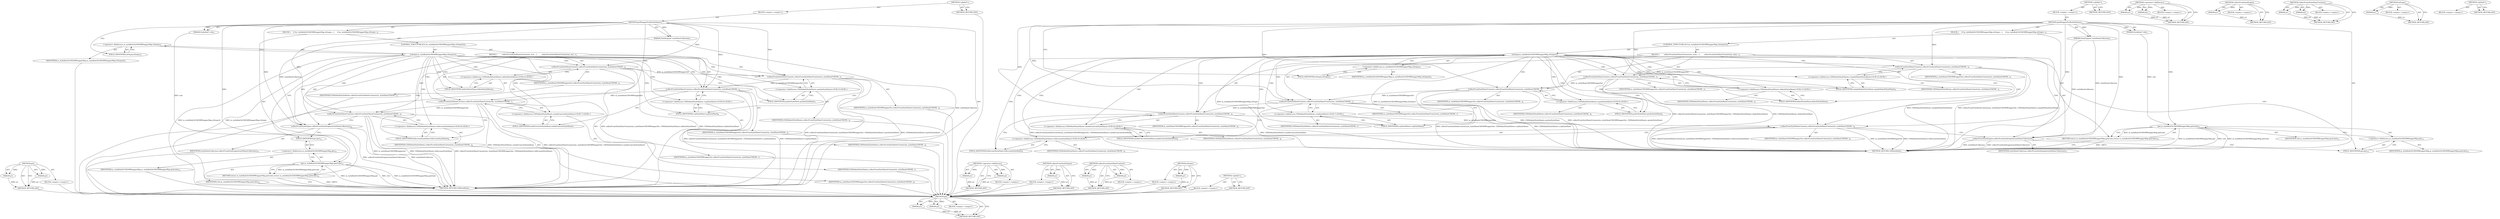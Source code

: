 digraph "&lt;global&gt;" {
vulnerable_97 [label=<(METHOD,get)>];
vulnerable_98 [label=<(PARAM,p1)>];
vulnerable_99 [label=<(PARAM,p2)>];
vulnerable_100 [label=<(BLOCK,&lt;empty&gt;,&lt;empty&gt;)>];
vulnerable_101 [label=<(METHOD_RETURN,ANY)>];
vulnerable_6 [label=<(METHOD,&lt;global&gt;)<SUB>1</SUB>>];
vulnerable_7 [label=<(BLOCK,&lt;empty&gt;,&lt;empty&gt;)<SUB>1</SUB>>];
vulnerable_8 [label=<(METHOD,getWrapperForRuleInSheets)<SUB>1</SUB>>];
vulnerable_9 [label=<(PARAM,StyleRule* rule)<SUB>1</SUB>>];
vulnerable_10 [label=<(PARAM,StyleEngine* styleSheetCollection)<SUB>1</SUB>>];
vulnerable_11 [label=<(BLOCK,{
     if (m_styleRuleToCSSOMWrapperMap.isEmpty...,{
     if (m_styleRuleToCSSOMWrapperMap.isEmpty...)<SUB>2</SUB>>];
vulnerable_12 [label=<(CONTROL_STRUCTURE,IF,if (m_styleRuleToCSSOMWrapperMap.isEmpty()))<SUB>3</SUB>>];
vulnerable_13 [label=<(isEmpty,m_styleRuleToCSSOMWrapperMap.isEmpty())<SUB>3</SUB>>];
vulnerable_14 [label=<(&lt;operator&gt;.fieldAccess,m_styleRuleToCSSOMWrapperMap.isEmpty)<SUB>3</SUB>>];
vulnerable_15 [label=<(IDENTIFIER,m_styleRuleToCSSOMWrapperMap,m_styleRuleToCSSOMWrapperMap.isEmpty())<SUB>3</SUB>>];
vulnerable_16 [label=<(FIELD_IDENTIFIER,isEmpty,isEmpty)<SUB>3</SUB>>];
vulnerable_17 [label=<(BLOCK,{
        collectFromStyleSheetContents(m_style...,{
        collectFromStyleSheetContents(m_style...)<SUB>3</SUB>>];
vulnerable_18 [label=<(collectFromStyleSheetContents,collectFromStyleSheetContents(m_styleSheetCSSOM...)<SUB>4</SUB>>];
vulnerable_19 [label=<(IDENTIFIER,m_styleSheetCSSOMWrapperSet,collectFromStyleSheetContents(m_styleSheetCSSOM...)<SUB>4</SUB>>];
vulnerable_20 [label="<(&lt;operator&gt;.fieldAccess,CSSDefaultStyleSheets::simpleDefaultStyleSheet)<SUB>4</SUB>>"];
vulnerable_21 [label=<(IDENTIFIER,CSSDefaultStyleSheets,collectFromStyleSheetContents(m_styleSheetCSSOM...)<SUB>4</SUB>>];
vulnerable_22 [label=<(FIELD_IDENTIFIER,simpleDefaultStyleSheet,simpleDefaultStyleSheet)<SUB>4</SUB>>];
vulnerable_23 [label=<(collectFromStyleSheetContents,collectFromStyleSheetContents(m_styleSheetCSSOM...)<SUB>5</SUB>>];
vulnerable_24 [label=<(IDENTIFIER,m_styleSheetCSSOMWrapperSet,collectFromStyleSheetContents(m_styleSheetCSSOM...)<SUB>5</SUB>>];
vulnerable_25 [label="<(&lt;operator&gt;.fieldAccess,CSSDefaultStyleSheets::defaultStyleSheet)<SUB>5</SUB>>"];
vulnerable_26 [label=<(IDENTIFIER,CSSDefaultStyleSheets,collectFromStyleSheetContents(m_styleSheetCSSOM...)<SUB>5</SUB>>];
vulnerable_27 [label=<(FIELD_IDENTIFIER,defaultStyleSheet,defaultStyleSheet)<SUB>5</SUB>>];
vulnerable_28 [label=<(collectFromStyleSheetContents,collectFromStyleSheetContents(m_styleSheetCSSOM...)<SUB>6</SUB>>];
vulnerable_29 [label=<(IDENTIFIER,m_styleSheetCSSOMWrapperSet,collectFromStyleSheetContents(m_styleSheetCSSOM...)<SUB>6</SUB>>];
vulnerable_30 [label="<(&lt;operator&gt;.fieldAccess,CSSDefaultStyleSheets::quirksStyleSheet)<SUB>6</SUB>>"];
vulnerable_31 [label=<(IDENTIFIER,CSSDefaultStyleSheets,collectFromStyleSheetContents(m_styleSheetCSSOM...)<SUB>6</SUB>>];
vulnerable_32 [label=<(FIELD_IDENTIFIER,quirksStyleSheet,quirksStyleSheet)<SUB>6</SUB>>];
vulnerable_33 [label=<(collectFromStyleSheetContents,collectFromStyleSheetContents(m_styleSheetCSSOM...)<SUB>7</SUB>>];
vulnerable_34 [label=<(IDENTIFIER,m_styleSheetCSSOMWrapperSet,collectFromStyleSheetContents(m_styleSheetCSSOM...)<SUB>7</SUB>>];
vulnerable_35 [label="<(&lt;operator&gt;.fieldAccess,CSSDefaultStyleSheets::svgStyleSheet)<SUB>7</SUB>>"];
vulnerable_36 [label=<(IDENTIFIER,CSSDefaultStyleSheets,collectFromStyleSheetContents(m_styleSheetCSSOM...)<SUB>7</SUB>>];
vulnerable_37 [label=<(FIELD_IDENTIFIER,svgStyleSheet,svgStyleSheet)<SUB>7</SUB>>];
vulnerable_38 [label=<(collectFromStyleSheetContents,collectFromStyleSheetContents(m_styleSheetCSSOM...)<SUB>8</SUB>>];
vulnerable_39 [label=<(IDENTIFIER,m_styleSheetCSSOMWrapperSet,collectFromStyleSheetContents(m_styleSheetCSSOM...)<SUB>8</SUB>>];
vulnerable_40 [label="<(&lt;operator&gt;.fieldAccess,CSSDefaultStyleSheets::mediaControlsStyleSheet)<SUB>8</SUB>>"];
vulnerable_41 [label=<(IDENTIFIER,CSSDefaultStyleSheets,collectFromStyleSheetContents(m_styleSheetCSSOM...)<SUB>8</SUB>>];
vulnerable_42 [label=<(FIELD_IDENTIFIER,mediaControlsStyleSheet,mediaControlsStyleSheet)<SUB>8</SUB>>];
vulnerable_43 [label=<(collectFromStyleSheetContents,collectFromStyleSheetContents(m_styleSheetCSSOM...)<SUB>9</SUB>>];
vulnerable_44 [label=<(IDENTIFIER,m_styleSheetCSSOMWrapperSet,collectFromStyleSheetContents(m_styleSheetCSSOM...)<SUB>9</SUB>>];
vulnerable_45 [label="<(&lt;operator&gt;.fieldAccess,CSSDefaultStyleSheets::fullscreenStyleSheet)<SUB>9</SUB>>"];
vulnerable_46 [label=<(IDENTIFIER,CSSDefaultStyleSheets,collectFromStyleSheetContents(m_styleSheetCSSOM...)<SUB>9</SUB>>];
vulnerable_47 [label=<(FIELD_IDENTIFIER,fullscreenStyleSheet,fullscreenStyleSheet)<SUB>9</SUB>>];
vulnerable_48 [label=<(collectFromStyleEngine,collectFromStyleEngine(styleSheetCollection))<SUB>11</SUB>>];
vulnerable_49 [label=<(IDENTIFIER,styleSheetCollection,collectFromStyleEngine(styleSheetCollection))<SUB>11</SUB>>];
vulnerable_50 [label=<(RETURN,return m_styleRuleToCSSOMWrapperMap.get(rule);,return m_styleRuleToCSSOMWrapperMap.get(rule);)<SUB>13</SUB>>];
vulnerable_51 [label=<(get,m_styleRuleToCSSOMWrapperMap.get(rule))<SUB>13</SUB>>];
vulnerable_52 [label=<(&lt;operator&gt;.fieldAccess,m_styleRuleToCSSOMWrapperMap.get)<SUB>13</SUB>>];
vulnerable_53 [label=<(IDENTIFIER,m_styleRuleToCSSOMWrapperMap,m_styleRuleToCSSOMWrapperMap.get(rule))<SUB>13</SUB>>];
vulnerable_54 [label=<(FIELD_IDENTIFIER,get,get)<SUB>13</SUB>>];
vulnerable_55 [label=<(IDENTIFIER,rule,m_styleRuleToCSSOMWrapperMap.get(rule))<SUB>13</SUB>>];
vulnerable_56 [label=<(METHOD_RETURN,CSSStyleRule)<SUB>1</SUB>>];
vulnerable_58 [label=<(METHOD_RETURN,ANY)<SUB>1</SUB>>];
vulnerable_83 [label=<(METHOD,&lt;operator&gt;.fieldAccess)>];
vulnerable_84 [label=<(PARAM,p1)>];
vulnerable_85 [label=<(PARAM,p2)>];
vulnerable_86 [label=<(BLOCK,&lt;empty&gt;,&lt;empty&gt;)>];
vulnerable_87 [label=<(METHOD_RETURN,ANY)>];
vulnerable_93 [label=<(METHOD,collectFromStyleEngine)>];
vulnerable_94 [label=<(PARAM,p1)>];
vulnerable_95 [label=<(BLOCK,&lt;empty&gt;,&lt;empty&gt;)>];
vulnerable_96 [label=<(METHOD_RETURN,ANY)>];
vulnerable_88 [label=<(METHOD,collectFromStyleSheetContents)>];
vulnerable_89 [label=<(PARAM,p1)>];
vulnerable_90 [label=<(PARAM,p2)>];
vulnerable_91 [label=<(BLOCK,&lt;empty&gt;,&lt;empty&gt;)>];
vulnerable_92 [label=<(METHOD_RETURN,ANY)>];
vulnerable_79 [label=<(METHOD,isEmpty)>];
vulnerable_80 [label=<(PARAM,p1)>];
vulnerable_81 [label=<(BLOCK,&lt;empty&gt;,&lt;empty&gt;)>];
vulnerable_82 [label=<(METHOD_RETURN,ANY)>];
vulnerable_73 [label=<(METHOD,&lt;global&gt;)<SUB>1</SUB>>];
vulnerable_74 [label=<(BLOCK,&lt;empty&gt;,&lt;empty&gt;)>];
vulnerable_75 [label=<(METHOD_RETURN,ANY)>];
fixed_92 [label=<(METHOD,get)>];
fixed_93 [label=<(PARAM,p1)>];
fixed_94 [label=<(PARAM,p2)>];
fixed_95 [label=<(BLOCK,&lt;empty&gt;,&lt;empty&gt;)>];
fixed_96 [label=<(METHOD_RETURN,ANY)>];
fixed_6 [label=<(METHOD,&lt;global&gt;)<SUB>1</SUB>>];
fixed_7 [label=<(BLOCK,&lt;empty&gt;,&lt;empty&gt;)<SUB>1</SUB>>];
fixed_8 [label=<(METHOD,getWrapperForRuleInSheets)<SUB>1</SUB>>];
fixed_9 [label=<(PARAM,StyleRule* rule)<SUB>1</SUB>>];
fixed_10 [label=<(PARAM,StyleEngine* styleSheetCollection)<SUB>1</SUB>>];
fixed_11 [label=<(BLOCK,{
     if (m_styleRuleToCSSOMWrapperMap.isEmpty...,{
     if (m_styleRuleToCSSOMWrapperMap.isEmpty...)<SUB>2</SUB>>];
fixed_12 [label=<(CONTROL_STRUCTURE,IF,if (m_styleRuleToCSSOMWrapperMap.isEmpty()))<SUB>3</SUB>>];
fixed_13 [label=<(isEmpty,m_styleRuleToCSSOMWrapperMap.isEmpty())<SUB>3</SUB>>];
fixed_14 [label=<(&lt;operator&gt;.fieldAccess,m_styleRuleToCSSOMWrapperMap.isEmpty)<SUB>3</SUB>>];
fixed_15 [label=<(IDENTIFIER,m_styleRuleToCSSOMWrapperMap,m_styleRuleToCSSOMWrapperMap.isEmpty())<SUB>3</SUB>>];
fixed_16 [label=<(FIELD_IDENTIFIER,isEmpty,isEmpty)<SUB>3</SUB>>];
fixed_17 [label=<(BLOCK,{
         collectFromStyleSheetContents(m_styl...,{
         collectFromStyleSheetContents(m_styl...)<SUB>3</SUB>>];
fixed_18 [label=<(collectFromStyleSheetContents,collectFromStyleSheetContents(m_styleSheetCSSOM...)<SUB>4</SUB>>];
fixed_19 [label=<(IDENTIFIER,m_styleSheetCSSOMWrapperSet,collectFromStyleSheetContents(m_styleSheetCSSOM...)<SUB>4</SUB>>];
fixed_20 [label="<(&lt;operator&gt;.fieldAccess,CSSDefaultStyleSheets::defaultStyleSheet)<SUB>4</SUB>>"];
fixed_21 [label=<(IDENTIFIER,CSSDefaultStyleSheets,collectFromStyleSheetContents(m_styleSheetCSSOM...)<SUB>4</SUB>>];
fixed_22 [label=<(FIELD_IDENTIFIER,defaultStyleSheet,defaultStyleSheet)<SUB>4</SUB>>];
fixed_23 [label=<(collectFromStyleSheetContents,collectFromStyleSheetContents(m_styleSheetCSSOM...)<SUB>5</SUB>>];
fixed_24 [label=<(IDENTIFIER,m_styleSheetCSSOMWrapperSet,collectFromStyleSheetContents(m_styleSheetCSSOM...)<SUB>5</SUB>>];
fixed_25 [label="<(&lt;operator&gt;.fieldAccess,CSSDefaultStyleSheets::quirksStyleSheet)<SUB>5</SUB>>"];
fixed_26 [label=<(IDENTIFIER,CSSDefaultStyleSheets,collectFromStyleSheetContents(m_styleSheetCSSOM...)<SUB>5</SUB>>];
fixed_27 [label=<(FIELD_IDENTIFIER,quirksStyleSheet,quirksStyleSheet)<SUB>5</SUB>>];
fixed_28 [label=<(collectFromStyleSheetContents,collectFromStyleSheetContents(m_styleSheetCSSOM...)<SUB>6</SUB>>];
fixed_29 [label=<(IDENTIFIER,m_styleSheetCSSOMWrapperSet,collectFromStyleSheetContents(m_styleSheetCSSOM...)<SUB>6</SUB>>];
fixed_30 [label="<(&lt;operator&gt;.fieldAccess,CSSDefaultStyleSheets::svgStyleSheet)<SUB>6</SUB>>"];
fixed_31 [label=<(IDENTIFIER,CSSDefaultStyleSheets,collectFromStyleSheetContents(m_styleSheetCSSOM...)<SUB>6</SUB>>];
fixed_32 [label=<(FIELD_IDENTIFIER,svgStyleSheet,svgStyleSheet)<SUB>6</SUB>>];
fixed_33 [label=<(collectFromStyleSheetContents,collectFromStyleSheetContents(m_styleSheetCSSOM...)<SUB>7</SUB>>];
fixed_34 [label=<(IDENTIFIER,m_styleSheetCSSOMWrapperSet,collectFromStyleSheetContents(m_styleSheetCSSOM...)<SUB>7</SUB>>];
fixed_35 [label="<(&lt;operator&gt;.fieldAccess,CSSDefaultStyleSheets::mediaControlsStyleSheet)<SUB>7</SUB>>"];
fixed_36 [label=<(IDENTIFIER,CSSDefaultStyleSheets,collectFromStyleSheetContents(m_styleSheetCSSOM...)<SUB>7</SUB>>];
fixed_37 [label=<(FIELD_IDENTIFIER,mediaControlsStyleSheet,mediaControlsStyleSheet)<SUB>7</SUB>>];
fixed_38 [label=<(collectFromStyleSheetContents,collectFromStyleSheetContents(m_styleSheetCSSOM...)<SUB>8</SUB>>];
fixed_39 [label=<(IDENTIFIER,m_styleSheetCSSOMWrapperSet,collectFromStyleSheetContents(m_styleSheetCSSOM...)<SUB>8</SUB>>];
fixed_40 [label="<(&lt;operator&gt;.fieldAccess,CSSDefaultStyleSheets::fullscreenStyleSheet)<SUB>8</SUB>>"];
fixed_41 [label=<(IDENTIFIER,CSSDefaultStyleSheets,collectFromStyleSheetContents(m_styleSheetCSSOM...)<SUB>8</SUB>>];
fixed_42 [label=<(FIELD_IDENTIFIER,fullscreenStyleSheet,fullscreenStyleSheet)<SUB>8</SUB>>];
fixed_43 [label=<(collectFromStyleEngine,collectFromStyleEngine(styleSheetCollection))<SUB>10</SUB>>];
fixed_44 [label=<(IDENTIFIER,styleSheetCollection,collectFromStyleEngine(styleSheetCollection))<SUB>10</SUB>>];
fixed_45 [label=<(RETURN,return m_styleRuleToCSSOMWrapperMap.get(rule);,return m_styleRuleToCSSOMWrapperMap.get(rule);)<SUB>12</SUB>>];
fixed_46 [label=<(get,m_styleRuleToCSSOMWrapperMap.get(rule))<SUB>12</SUB>>];
fixed_47 [label=<(&lt;operator&gt;.fieldAccess,m_styleRuleToCSSOMWrapperMap.get)<SUB>12</SUB>>];
fixed_48 [label=<(IDENTIFIER,m_styleRuleToCSSOMWrapperMap,m_styleRuleToCSSOMWrapperMap.get(rule))<SUB>12</SUB>>];
fixed_49 [label=<(FIELD_IDENTIFIER,get,get)<SUB>12</SUB>>];
fixed_50 [label=<(IDENTIFIER,rule,m_styleRuleToCSSOMWrapperMap.get(rule))<SUB>12</SUB>>];
fixed_51 [label=<(METHOD_RETURN,CSSStyleRule)<SUB>1</SUB>>];
fixed_53 [label=<(METHOD_RETURN,ANY)<SUB>1</SUB>>];
fixed_78 [label=<(METHOD,&lt;operator&gt;.fieldAccess)>];
fixed_79 [label=<(PARAM,p1)>];
fixed_80 [label=<(PARAM,p2)>];
fixed_81 [label=<(BLOCK,&lt;empty&gt;,&lt;empty&gt;)>];
fixed_82 [label=<(METHOD_RETURN,ANY)>];
fixed_88 [label=<(METHOD,collectFromStyleEngine)>];
fixed_89 [label=<(PARAM,p1)>];
fixed_90 [label=<(BLOCK,&lt;empty&gt;,&lt;empty&gt;)>];
fixed_91 [label=<(METHOD_RETURN,ANY)>];
fixed_83 [label=<(METHOD,collectFromStyleSheetContents)>];
fixed_84 [label=<(PARAM,p1)>];
fixed_85 [label=<(PARAM,p2)>];
fixed_86 [label=<(BLOCK,&lt;empty&gt;,&lt;empty&gt;)>];
fixed_87 [label=<(METHOD_RETURN,ANY)>];
fixed_74 [label=<(METHOD,isEmpty)>];
fixed_75 [label=<(PARAM,p1)>];
fixed_76 [label=<(BLOCK,&lt;empty&gt;,&lt;empty&gt;)>];
fixed_77 [label=<(METHOD_RETURN,ANY)>];
fixed_68 [label=<(METHOD,&lt;global&gt;)<SUB>1</SUB>>];
fixed_69 [label=<(BLOCK,&lt;empty&gt;,&lt;empty&gt;)>];
fixed_70 [label=<(METHOD_RETURN,ANY)>];
vulnerable_97 -> vulnerable_98  [key=0, label="AST: "];
vulnerable_97 -> vulnerable_98  [key=1, label="DDG: "];
vulnerable_97 -> vulnerable_100  [key=0, label="AST: "];
vulnerable_97 -> vulnerable_99  [key=0, label="AST: "];
vulnerable_97 -> vulnerable_99  [key=1, label="DDG: "];
vulnerable_97 -> vulnerable_101  [key=0, label="AST: "];
vulnerable_97 -> vulnerable_101  [key=1, label="CFG: "];
vulnerable_98 -> vulnerable_101  [key=0, label="DDG: p1"];
vulnerable_99 -> vulnerable_101  [key=0, label="DDG: p2"];
vulnerable_6 -> vulnerable_7  [key=0, label="AST: "];
vulnerable_6 -> vulnerable_58  [key=0, label="AST: "];
vulnerable_6 -> vulnerable_58  [key=1, label="CFG: "];
vulnerable_7 -> vulnerable_8  [key=0, label="AST: "];
vulnerable_8 -> vulnerable_9  [key=0, label="AST: "];
vulnerable_8 -> vulnerable_9  [key=1, label="DDG: "];
vulnerable_8 -> vulnerable_10  [key=0, label="AST: "];
vulnerable_8 -> vulnerable_10  [key=1, label="DDG: "];
vulnerable_8 -> vulnerable_11  [key=0, label="AST: "];
vulnerable_8 -> vulnerable_56  [key=0, label="AST: "];
vulnerable_8 -> vulnerable_16  [key=0, label="CFG: "];
vulnerable_8 -> vulnerable_51  [key=0, label="DDG: "];
vulnerable_8 -> vulnerable_18  [key=0, label="DDG: "];
vulnerable_8 -> vulnerable_23  [key=0, label="DDG: "];
vulnerable_8 -> vulnerable_28  [key=0, label="DDG: "];
vulnerable_8 -> vulnerable_33  [key=0, label="DDG: "];
vulnerable_8 -> vulnerable_38  [key=0, label="DDG: "];
vulnerable_8 -> vulnerable_43  [key=0, label="DDG: "];
vulnerable_8 -> vulnerable_48  [key=0, label="DDG: "];
vulnerable_9 -> vulnerable_51  [key=0, label="DDG: rule"];
vulnerable_10 -> vulnerable_56  [key=0, label="DDG: styleSheetCollection"];
vulnerable_10 -> vulnerable_48  [key=0, label="DDG: styleSheetCollection"];
vulnerable_11 -> vulnerable_12  [key=0, label="AST: "];
vulnerable_11 -> vulnerable_50  [key=0, label="AST: "];
vulnerable_12 -> vulnerable_13  [key=0, label="AST: "];
vulnerable_12 -> vulnerable_17  [key=0, label="AST: "];
vulnerable_13 -> vulnerable_14  [key=0, label="AST: "];
vulnerable_13 -> vulnerable_22  [key=0, label="CFG: "];
vulnerable_13 -> vulnerable_22  [key=1, label="CDG: "];
vulnerable_13 -> vulnerable_54  [key=0, label="CFG: "];
vulnerable_13 -> vulnerable_56  [key=0, label="DDG: m_styleRuleToCSSOMWrapperMap.isEmpty"];
vulnerable_13 -> vulnerable_56  [key=1, label="DDG: m_styleRuleToCSSOMWrapperMap.isEmpty()"];
vulnerable_13 -> vulnerable_47  [key=0, label="CDG: "];
vulnerable_13 -> vulnerable_30  [key=0, label="CDG: "];
vulnerable_13 -> vulnerable_48  [key=0, label="CDG: "];
vulnerable_13 -> vulnerable_32  [key=0, label="CDG: "];
vulnerable_13 -> vulnerable_33  [key=0, label="CDG: "];
vulnerable_13 -> vulnerable_42  [key=0, label="CDG: "];
vulnerable_13 -> vulnerable_23  [key=0, label="CDG: "];
vulnerable_13 -> vulnerable_28  [key=0, label="CDG: "];
vulnerable_13 -> vulnerable_37  [key=0, label="CDG: "];
vulnerable_13 -> vulnerable_20  [key=0, label="CDG: "];
vulnerable_13 -> vulnerable_38  [key=0, label="CDG: "];
vulnerable_13 -> vulnerable_25  [key=0, label="CDG: "];
vulnerable_13 -> vulnerable_45  [key=0, label="CDG: "];
vulnerable_13 -> vulnerable_27  [key=0, label="CDG: "];
vulnerable_13 -> vulnerable_40  [key=0, label="CDG: "];
vulnerable_13 -> vulnerable_18  [key=0, label="CDG: "];
vulnerable_13 -> vulnerable_35  [key=0, label="CDG: "];
vulnerable_13 -> vulnerable_43  [key=0, label="CDG: "];
vulnerable_14 -> vulnerable_15  [key=0, label="AST: "];
vulnerable_14 -> vulnerable_16  [key=0, label="AST: "];
vulnerable_14 -> vulnerable_13  [key=0, label="CFG: "];
vulnerable_16 -> vulnerable_14  [key=0, label="CFG: "];
vulnerable_17 -> vulnerable_18  [key=0, label="AST: "];
vulnerable_17 -> vulnerable_23  [key=0, label="AST: "];
vulnerable_17 -> vulnerable_28  [key=0, label="AST: "];
vulnerable_17 -> vulnerable_33  [key=0, label="AST: "];
vulnerable_17 -> vulnerable_38  [key=0, label="AST: "];
vulnerable_17 -> vulnerable_43  [key=0, label="AST: "];
vulnerable_17 -> vulnerable_48  [key=0, label="AST: "];
vulnerable_18 -> vulnerable_19  [key=0, label="AST: "];
vulnerable_18 -> vulnerable_20  [key=0, label="AST: "];
vulnerable_18 -> vulnerable_27  [key=0, label="CFG: "];
vulnerable_18 -> vulnerable_56  [key=0, label="DDG: CSSDefaultStyleSheets::simpleDefaultStyleSheet"];
vulnerable_18 -> vulnerable_56  [key=1, label="DDG: collectFromStyleSheetContents(m_styleSheetCSSOMWrapperSet, CSSDefaultStyleSheets::simpleDefaultStyleSheet)"];
vulnerable_18 -> vulnerable_23  [key=0, label="DDG: m_styleSheetCSSOMWrapperSet"];
vulnerable_20 -> vulnerable_21  [key=0, label="AST: "];
vulnerable_20 -> vulnerable_22  [key=0, label="AST: "];
vulnerable_20 -> vulnerable_18  [key=0, label="CFG: "];
vulnerable_22 -> vulnerable_20  [key=0, label="CFG: "];
vulnerable_23 -> vulnerable_24  [key=0, label="AST: "];
vulnerable_23 -> vulnerable_25  [key=0, label="AST: "];
vulnerable_23 -> vulnerable_32  [key=0, label="CFG: "];
vulnerable_23 -> vulnerable_56  [key=0, label="DDG: CSSDefaultStyleSheets::defaultStyleSheet"];
vulnerable_23 -> vulnerable_56  [key=1, label="DDG: collectFromStyleSheetContents(m_styleSheetCSSOMWrapperSet, CSSDefaultStyleSheets::defaultStyleSheet)"];
vulnerable_23 -> vulnerable_28  [key=0, label="DDG: m_styleSheetCSSOMWrapperSet"];
vulnerable_25 -> vulnerable_26  [key=0, label="AST: "];
vulnerable_25 -> vulnerable_27  [key=0, label="AST: "];
vulnerable_25 -> vulnerable_23  [key=0, label="CFG: "];
vulnerable_27 -> vulnerable_25  [key=0, label="CFG: "];
vulnerable_28 -> vulnerable_29  [key=0, label="AST: "];
vulnerable_28 -> vulnerable_30  [key=0, label="AST: "];
vulnerable_28 -> vulnerable_37  [key=0, label="CFG: "];
vulnerable_28 -> vulnerable_56  [key=0, label="DDG: CSSDefaultStyleSheets::quirksStyleSheet"];
vulnerable_28 -> vulnerable_56  [key=1, label="DDG: collectFromStyleSheetContents(m_styleSheetCSSOMWrapperSet, CSSDefaultStyleSheets::quirksStyleSheet)"];
vulnerable_28 -> vulnerable_33  [key=0, label="DDG: m_styleSheetCSSOMWrapperSet"];
vulnerable_30 -> vulnerable_31  [key=0, label="AST: "];
vulnerable_30 -> vulnerable_32  [key=0, label="AST: "];
vulnerable_30 -> vulnerable_28  [key=0, label="CFG: "];
vulnerable_32 -> vulnerable_30  [key=0, label="CFG: "];
vulnerable_33 -> vulnerable_34  [key=0, label="AST: "];
vulnerable_33 -> vulnerable_35  [key=0, label="AST: "];
vulnerable_33 -> vulnerable_42  [key=0, label="CFG: "];
vulnerable_33 -> vulnerable_56  [key=0, label="DDG: CSSDefaultStyleSheets::svgStyleSheet"];
vulnerable_33 -> vulnerable_56  [key=1, label="DDG: collectFromStyleSheetContents(m_styleSheetCSSOMWrapperSet, CSSDefaultStyleSheets::svgStyleSheet)"];
vulnerable_33 -> vulnerable_38  [key=0, label="DDG: m_styleSheetCSSOMWrapperSet"];
vulnerable_35 -> vulnerable_36  [key=0, label="AST: "];
vulnerable_35 -> vulnerable_37  [key=0, label="AST: "];
vulnerable_35 -> vulnerable_33  [key=0, label="CFG: "];
vulnerable_37 -> vulnerable_35  [key=0, label="CFG: "];
vulnerable_38 -> vulnerable_39  [key=0, label="AST: "];
vulnerable_38 -> vulnerable_40  [key=0, label="AST: "];
vulnerable_38 -> vulnerable_47  [key=0, label="CFG: "];
vulnerable_38 -> vulnerable_56  [key=0, label="DDG: CSSDefaultStyleSheets::mediaControlsStyleSheet"];
vulnerable_38 -> vulnerable_56  [key=1, label="DDG: collectFromStyleSheetContents(m_styleSheetCSSOMWrapperSet, CSSDefaultStyleSheets::mediaControlsStyleSheet)"];
vulnerable_38 -> vulnerable_43  [key=0, label="DDG: m_styleSheetCSSOMWrapperSet"];
vulnerable_40 -> vulnerable_41  [key=0, label="AST: "];
vulnerable_40 -> vulnerable_42  [key=0, label="AST: "];
vulnerable_40 -> vulnerable_38  [key=0, label="CFG: "];
vulnerable_42 -> vulnerable_40  [key=0, label="CFG: "];
vulnerable_43 -> vulnerable_44  [key=0, label="AST: "];
vulnerable_43 -> vulnerable_45  [key=0, label="AST: "];
vulnerable_43 -> vulnerable_48  [key=0, label="CFG: "];
vulnerable_43 -> vulnerable_56  [key=0, label="DDG: m_styleSheetCSSOMWrapperSet"];
vulnerable_43 -> vulnerable_56  [key=1, label="DDG: CSSDefaultStyleSheets::fullscreenStyleSheet"];
vulnerable_43 -> vulnerable_56  [key=2, label="DDG: collectFromStyleSheetContents(m_styleSheetCSSOMWrapperSet, CSSDefaultStyleSheets::fullscreenStyleSheet)"];
vulnerable_45 -> vulnerable_46  [key=0, label="AST: "];
vulnerable_45 -> vulnerable_47  [key=0, label="AST: "];
vulnerable_45 -> vulnerable_43  [key=0, label="CFG: "];
vulnerable_47 -> vulnerable_45  [key=0, label="CFG: "];
vulnerable_48 -> vulnerable_49  [key=0, label="AST: "];
vulnerable_48 -> vulnerable_54  [key=0, label="CFG: "];
vulnerable_48 -> vulnerable_56  [key=0, label="DDG: styleSheetCollection"];
vulnerable_48 -> vulnerable_56  [key=1, label="DDG: collectFromStyleEngine(styleSheetCollection)"];
vulnerable_50 -> vulnerable_51  [key=0, label="AST: "];
vulnerable_50 -> vulnerable_56  [key=0, label="CFG: "];
vulnerable_50 -> vulnerable_56  [key=1, label="DDG: &lt;RET&gt;"];
vulnerable_51 -> vulnerable_52  [key=0, label="AST: "];
vulnerable_51 -> vulnerable_55  [key=0, label="AST: "];
vulnerable_51 -> vulnerable_50  [key=0, label="CFG: "];
vulnerable_51 -> vulnerable_50  [key=1, label="DDG: m_styleRuleToCSSOMWrapperMap.get(rule)"];
vulnerable_51 -> vulnerable_56  [key=0, label="DDG: m_styleRuleToCSSOMWrapperMap.get"];
vulnerable_51 -> vulnerable_56  [key=1, label="DDG: rule"];
vulnerable_51 -> vulnerable_56  [key=2, label="DDG: m_styleRuleToCSSOMWrapperMap.get(rule)"];
vulnerable_52 -> vulnerable_53  [key=0, label="AST: "];
vulnerable_52 -> vulnerable_54  [key=0, label="AST: "];
vulnerable_52 -> vulnerable_51  [key=0, label="CFG: "];
vulnerable_54 -> vulnerable_52  [key=0, label="CFG: "];
vulnerable_83 -> vulnerable_84  [key=0, label="AST: "];
vulnerable_83 -> vulnerable_84  [key=1, label="DDG: "];
vulnerable_83 -> vulnerable_86  [key=0, label="AST: "];
vulnerable_83 -> vulnerable_85  [key=0, label="AST: "];
vulnerable_83 -> vulnerable_85  [key=1, label="DDG: "];
vulnerable_83 -> vulnerable_87  [key=0, label="AST: "];
vulnerable_83 -> vulnerable_87  [key=1, label="CFG: "];
vulnerable_84 -> vulnerable_87  [key=0, label="DDG: p1"];
vulnerable_85 -> vulnerable_87  [key=0, label="DDG: p2"];
vulnerable_93 -> vulnerable_94  [key=0, label="AST: "];
vulnerable_93 -> vulnerable_94  [key=1, label="DDG: "];
vulnerable_93 -> vulnerable_95  [key=0, label="AST: "];
vulnerable_93 -> vulnerable_96  [key=0, label="AST: "];
vulnerable_93 -> vulnerable_96  [key=1, label="CFG: "];
vulnerable_94 -> vulnerable_96  [key=0, label="DDG: p1"];
vulnerable_88 -> vulnerable_89  [key=0, label="AST: "];
vulnerable_88 -> vulnerable_89  [key=1, label="DDG: "];
vulnerable_88 -> vulnerable_91  [key=0, label="AST: "];
vulnerable_88 -> vulnerable_90  [key=0, label="AST: "];
vulnerable_88 -> vulnerable_90  [key=1, label="DDG: "];
vulnerable_88 -> vulnerable_92  [key=0, label="AST: "];
vulnerable_88 -> vulnerable_92  [key=1, label="CFG: "];
vulnerable_89 -> vulnerable_92  [key=0, label="DDG: p1"];
vulnerable_90 -> vulnerable_92  [key=0, label="DDG: p2"];
vulnerable_79 -> vulnerable_80  [key=0, label="AST: "];
vulnerable_79 -> vulnerable_80  [key=1, label="DDG: "];
vulnerable_79 -> vulnerable_81  [key=0, label="AST: "];
vulnerable_79 -> vulnerable_82  [key=0, label="AST: "];
vulnerable_79 -> vulnerable_82  [key=1, label="CFG: "];
vulnerable_80 -> vulnerable_82  [key=0, label="DDG: p1"];
vulnerable_73 -> vulnerable_74  [key=0, label="AST: "];
vulnerable_73 -> vulnerable_75  [key=0, label="AST: "];
vulnerable_73 -> vulnerable_75  [key=1, label="CFG: "];
fixed_92 -> fixed_93  [key=0, label="AST: "];
fixed_92 -> fixed_93  [key=1, label="DDG: "];
fixed_92 -> fixed_95  [key=0, label="AST: "];
fixed_92 -> fixed_94  [key=0, label="AST: "];
fixed_92 -> fixed_94  [key=1, label="DDG: "];
fixed_92 -> fixed_96  [key=0, label="AST: "];
fixed_92 -> fixed_96  [key=1, label="CFG: "];
fixed_93 -> fixed_96  [key=0, label="DDG: p1"];
fixed_94 -> fixed_96  [key=0, label="DDG: p2"];
fixed_95 -> vulnerable_97  [key=0];
fixed_96 -> vulnerable_97  [key=0];
fixed_6 -> fixed_7  [key=0, label="AST: "];
fixed_6 -> fixed_53  [key=0, label="AST: "];
fixed_6 -> fixed_53  [key=1, label="CFG: "];
fixed_7 -> fixed_8  [key=0, label="AST: "];
fixed_8 -> fixed_9  [key=0, label="AST: "];
fixed_8 -> fixed_9  [key=1, label="DDG: "];
fixed_8 -> fixed_10  [key=0, label="AST: "];
fixed_8 -> fixed_10  [key=1, label="DDG: "];
fixed_8 -> fixed_11  [key=0, label="AST: "];
fixed_8 -> fixed_51  [key=0, label="AST: "];
fixed_8 -> fixed_16  [key=0, label="CFG: "];
fixed_8 -> fixed_46  [key=0, label="DDG: "];
fixed_8 -> fixed_18  [key=0, label="DDG: "];
fixed_8 -> fixed_23  [key=0, label="DDG: "];
fixed_8 -> fixed_28  [key=0, label="DDG: "];
fixed_8 -> fixed_33  [key=0, label="DDG: "];
fixed_8 -> fixed_38  [key=0, label="DDG: "];
fixed_8 -> fixed_43  [key=0, label="DDG: "];
fixed_9 -> fixed_46  [key=0, label="DDG: rule"];
fixed_10 -> fixed_51  [key=0, label="DDG: styleSheetCollection"];
fixed_10 -> fixed_43  [key=0, label="DDG: styleSheetCollection"];
fixed_11 -> fixed_12  [key=0, label="AST: "];
fixed_11 -> fixed_45  [key=0, label="AST: "];
fixed_12 -> fixed_13  [key=0, label="AST: "];
fixed_12 -> fixed_17  [key=0, label="AST: "];
fixed_13 -> fixed_14  [key=0, label="AST: "];
fixed_13 -> fixed_22  [key=0, label="CFG: "];
fixed_13 -> fixed_22  [key=1, label="CDG: "];
fixed_13 -> fixed_49  [key=0, label="CFG: "];
fixed_13 -> fixed_51  [key=0, label="DDG: m_styleRuleToCSSOMWrapperMap.isEmpty"];
fixed_13 -> fixed_51  [key=1, label="DDG: m_styleRuleToCSSOMWrapperMap.isEmpty()"];
fixed_13 -> fixed_30  [key=0, label="CDG: "];
fixed_13 -> fixed_32  [key=0, label="CDG: "];
fixed_13 -> fixed_33  [key=0, label="CDG: "];
fixed_13 -> fixed_42  [key=0, label="CDG: "];
fixed_13 -> fixed_23  [key=0, label="CDG: "];
fixed_13 -> fixed_28  [key=0, label="CDG: "];
fixed_13 -> fixed_37  [key=0, label="CDG: "];
fixed_13 -> fixed_20  [key=0, label="CDG: "];
fixed_13 -> fixed_38  [key=0, label="CDG: "];
fixed_13 -> fixed_25  [key=0, label="CDG: "];
fixed_13 -> fixed_27  [key=0, label="CDG: "];
fixed_13 -> fixed_40  [key=0, label="CDG: "];
fixed_13 -> fixed_18  [key=0, label="CDG: "];
fixed_13 -> fixed_35  [key=0, label="CDG: "];
fixed_13 -> fixed_43  [key=0, label="CDG: "];
fixed_14 -> fixed_15  [key=0, label="AST: "];
fixed_14 -> fixed_16  [key=0, label="AST: "];
fixed_14 -> fixed_13  [key=0, label="CFG: "];
fixed_15 -> vulnerable_97  [key=0];
fixed_16 -> fixed_14  [key=0, label="CFG: "];
fixed_17 -> fixed_18  [key=0, label="AST: "];
fixed_17 -> fixed_23  [key=0, label="AST: "];
fixed_17 -> fixed_28  [key=0, label="AST: "];
fixed_17 -> fixed_33  [key=0, label="AST: "];
fixed_17 -> fixed_38  [key=0, label="AST: "];
fixed_17 -> fixed_43  [key=0, label="AST: "];
fixed_18 -> fixed_19  [key=0, label="AST: "];
fixed_18 -> fixed_20  [key=0, label="AST: "];
fixed_18 -> fixed_27  [key=0, label="CFG: "];
fixed_18 -> fixed_51  [key=0, label="DDG: CSSDefaultStyleSheets::defaultStyleSheet"];
fixed_18 -> fixed_51  [key=1, label="DDG: collectFromStyleSheetContents(m_styleSheetCSSOMWrapperSet, CSSDefaultStyleSheets::defaultStyleSheet)"];
fixed_18 -> fixed_23  [key=0, label="DDG: m_styleSheetCSSOMWrapperSet"];
fixed_19 -> vulnerable_97  [key=0];
fixed_20 -> fixed_21  [key=0, label="AST: "];
fixed_20 -> fixed_22  [key=0, label="AST: "];
fixed_20 -> fixed_18  [key=0, label="CFG: "];
fixed_21 -> vulnerable_97  [key=0];
fixed_22 -> fixed_20  [key=0, label="CFG: "];
fixed_23 -> fixed_24  [key=0, label="AST: "];
fixed_23 -> fixed_25  [key=0, label="AST: "];
fixed_23 -> fixed_32  [key=0, label="CFG: "];
fixed_23 -> fixed_51  [key=0, label="DDG: CSSDefaultStyleSheets::quirksStyleSheet"];
fixed_23 -> fixed_51  [key=1, label="DDG: collectFromStyleSheetContents(m_styleSheetCSSOMWrapperSet, CSSDefaultStyleSheets::quirksStyleSheet)"];
fixed_23 -> fixed_28  [key=0, label="DDG: m_styleSheetCSSOMWrapperSet"];
fixed_24 -> vulnerable_97  [key=0];
fixed_25 -> fixed_26  [key=0, label="AST: "];
fixed_25 -> fixed_27  [key=0, label="AST: "];
fixed_25 -> fixed_23  [key=0, label="CFG: "];
fixed_26 -> vulnerable_97  [key=0];
fixed_27 -> fixed_25  [key=0, label="CFG: "];
fixed_28 -> fixed_29  [key=0, label="AST: "];
fixed_28 -> fixed_30  [key=0, label="AST: "];
fixed_28 -> fixed_37  [key=0, label="CFG: "];
fixed_28 -> fixed_51  [key=0, label="DDG: CSSDefaultStyleSheets::svgStyleSheet"];
fixed_28 -> fixed_51  [key=1, label="DDG: collectFromStyleSheetContents(m_styleSheetCSSOMWrapperSet, CSSDefaultStyleSheets::svgStyleSheet)"];
fixed_28 -> fixed_33  [key=0, label="DDG: m_styleSheetCSSOMWrapperSet"];
fixed_29 -> vulnerable_97  [key=0];
fixed_30 -> fixed_31  [key=0, label="AST: "];
fixed_30 -> fixed_32  [key=0, label="AST: "];
fixed_30 -> fixed_28  [key=0, label="CFG: "];
fixed_31 -> vulnerable_97  [key=0];
fixed_32 -> fixed_30  [key=0, label="CFG: "];
fixed_33 -> fixed_34  [key=0, label="AST: "];
fixed_33 -> fixed_35  [key=0, label="AST: "];
fixed_33 -> fixed_42  [key=0, label="CFG: "];
fixed_33 -> fixed_51  [key=0, label="DDG: CSSDefaultStyleSheets::mediaControlsStyleSheet"];
fixed_33 -> fixed_51  [key=1, label="DDG: collectFromStyleSheetContents(m_styleSheetCSSOMWrapperSet, CSSDefaultStyleSheets::mediaControlsStyleSheet)"];
fixed_33 -> fixed_38  [key=0, label="DDG: m_styleSheetCSSOMWrapperSet"];
fixed_34 -> vulnerable_97  [key=0];
fixed_35 -> fixed_36  [key=0, label="AST: "];
fixed_35 -> fixed_37  [key=0, label="AST: "];
fixed_35 -> fixed_33  [key=0, label="CFG: "];
fixed_36 -> vulnerable_97  [key=0];
fixed_37 -> fixed_35  [key=0, label="CFG: "];
fixed_38 -> fixed_39  [key=0, label="AST: "];
fixed_38 -> fixed_40  [key=0, label="AST: "];
fixed_38 -> fixed_43  [key=0, label="CFG: "];
fixed_38 -> fixed_51  [key=0, label="DDG: m_styleSheetCSSOMWrapperSet"];
fixed_38 -> fixed_51  [key=1, label="DDG: CSSDefaultStyleSheets::fullscreenStyleSheet"];
fixed_38 -> fixed_51  [key=2, label="DDG: collectFromStyleSheetContents(m_styleSheetCSSOMWrapperSet, CSSDefaultStyleSheets::fullscreenStyleSheet)"];
fixed_39 -> vulnerable_97  [key=0];
fixed_40 -> fixed_41  [key=0, label="AST: "];
fixed_40 -> fixed_42  [key=0, label="AST: "];
fixed_40 -> fixed_38  [key=0, label="CFG: "];
fixed_41 -> vulnerable_97  [key=0];
fixed_42 -> fixed_40  [key=0, label="CFG: "];
fixed_43 -> fixed_44  [key=0, label="AST: "];
fixed_43 -> fixed_49  [key=0, label="CFG: "];
fixed_43 -> fixed_51  [key=0, label="DDG: styleSheetCollection"];
fixed_43 -> fixed_51  [key=1, label="DDG: collectFromStyleEngine(styleSheetCollection)"];
fixed_44 -> vulnerable_97  [key=0];
fixed_45 -> fixed_46  [key=0, label="AST: "];
fixed_45 -> fixed_51  [key=0, label="CFG: "];
fixed_45 -> fixed_51  [key=1, label="DDG: &lt;RET&gt;"];
fixed_46 -> fixed_47  [key=0, label="AST: "];
fixed_46 -> fixed_50  [key=0, label="AST: "];
fixed_46 -> fixed_45  [key=0, label="CFG: "];
fixed_46 -> fixed_45  [key=1, label="DDG: m_styleRuleToCSSOMWrapperMap.get(rule)"];
fixed_46 -> fixed_51  [key=0, label="DDG: m_styleRuleToCSSOMWrapperMap.get"];
fixed_46 -> fixed_51  [key=1, label="DDG: rule"];
fixed_46 -> fixed_51  [key=2, label="DDG: m_styleRuleToCSSOMWrapperMap.get(rule)"];
fixed_47 -> fixed_48  [key=0, label="AST: "];
fixed_47 -> fixed_49  [key=0, label="AST: "];
fixed_47 -> fixed_46  [key=0, label="CFG: "];
fixed_48 -> vulnerable_97  [key=0];
fixed_49 -> fixed_47  [key=0, label="CFG: "];
fixed_50 -> vulnerable_97  [key=0];
fixed_51 -> vulnerable_97  [key=0];
fixed_53 -> vulnerable_97  [key=0];
fixed_78 -> fixed_79  [key=0, label="AST: "];
fixed_78 -> fixed_79  [key=1, label="DDG: "];
fixed_78 -> fixed_81  [key=0, label="AST: "];
fixed_78 -> fixed_80  [key=0, label="AST: "];
fixed_78 -> fixed_80  [key=1, label="DDG: "];
fixed_78 -> fixed_82  [key=0, label="AST: "];
fixed_78 -> fixed_82  [key=1, label="CFG: "];
fixed_79 -> fixed_82  [key=0, label="DDG: p1"];
fixed_80 -> fixed_82  [key=0, label="DDG: p2"];
fixed_81 -> vulnerable_97  [key=0];
fixed_82 -> vulnerable_97  [key=0];
fixed_88 -> fixed_89  [key=0, label="AST: "];
fixed_88 -> fixed_89  [key=1, label="DDG: "];
fixed_88 -> fixed_90  [key=0, label="AST: "];
fixed_88 -> fixed_91  [key=0, label="AST: "];
fixed_88 -> fixed_91  [key=1, label="CFG: "];
fixed_89 -> fixed_91  [key=0, label="DDG: p1"];
fixed_90 -> vulnerable_97  [key=0];
fixed_91 -> vulnerable_97  [key=0];
fixed_83 -> fixed_84  [key=0, label="AST: "];
fixed_83 -> fixed_84  [key=1, label="DDG: "];
fixed_83 -> fixed_86  [key=0, label="AST: "];
fixed_83 -> fixed_85  [key=0, label="AST: "];
fixed_83 -> fixed_85  [key=1, label="DDG: "];
fixed_83 -> fixed_87  [key=0, label="AST: "];
fixed_83 -> fixed_87  [key=1, label="CFG: "];
fixed_84 -> fixed_87  [key=0, label="DDG: p1"];
fixed_85 -> fixed_87  [key=0, label="DDG: p2"];
fixed_86 -> vulnerable_97  [key=0];
fixed_87 -> vulnerable_97  [key=0];
fixed_74 -> fixed_75  [key=0, label="AST: "];
fixed_74 -> fixed_75  [key=1, label="DDG: "];
fixed_74 -> fixed_76  [key=0, label="AST: "];
fixed_74 -> fixed_77  [key=0, label="AST: "];
fixed_74 -> fixed_77  [key=1, label="CFG: "];
fixed_75 -> fixed_77  [key=0, label="DDG: p1"];
fixed_76 -> vulnerable_97  [key=0];
fixed_77 -> vulnerable_97  [key=0];
fixed_68 -> fixed_69  [key=0, label="AST: "];
fixed_68 -> fixed_70  [key=0, label="AST: "];
fixed_68 -> fixed_70  [key=1, label="CFG: "];
fixed_69 -> vulnerable_97  [key=0];
fixed_70 -> vulnerable_97  [key=0];
}
